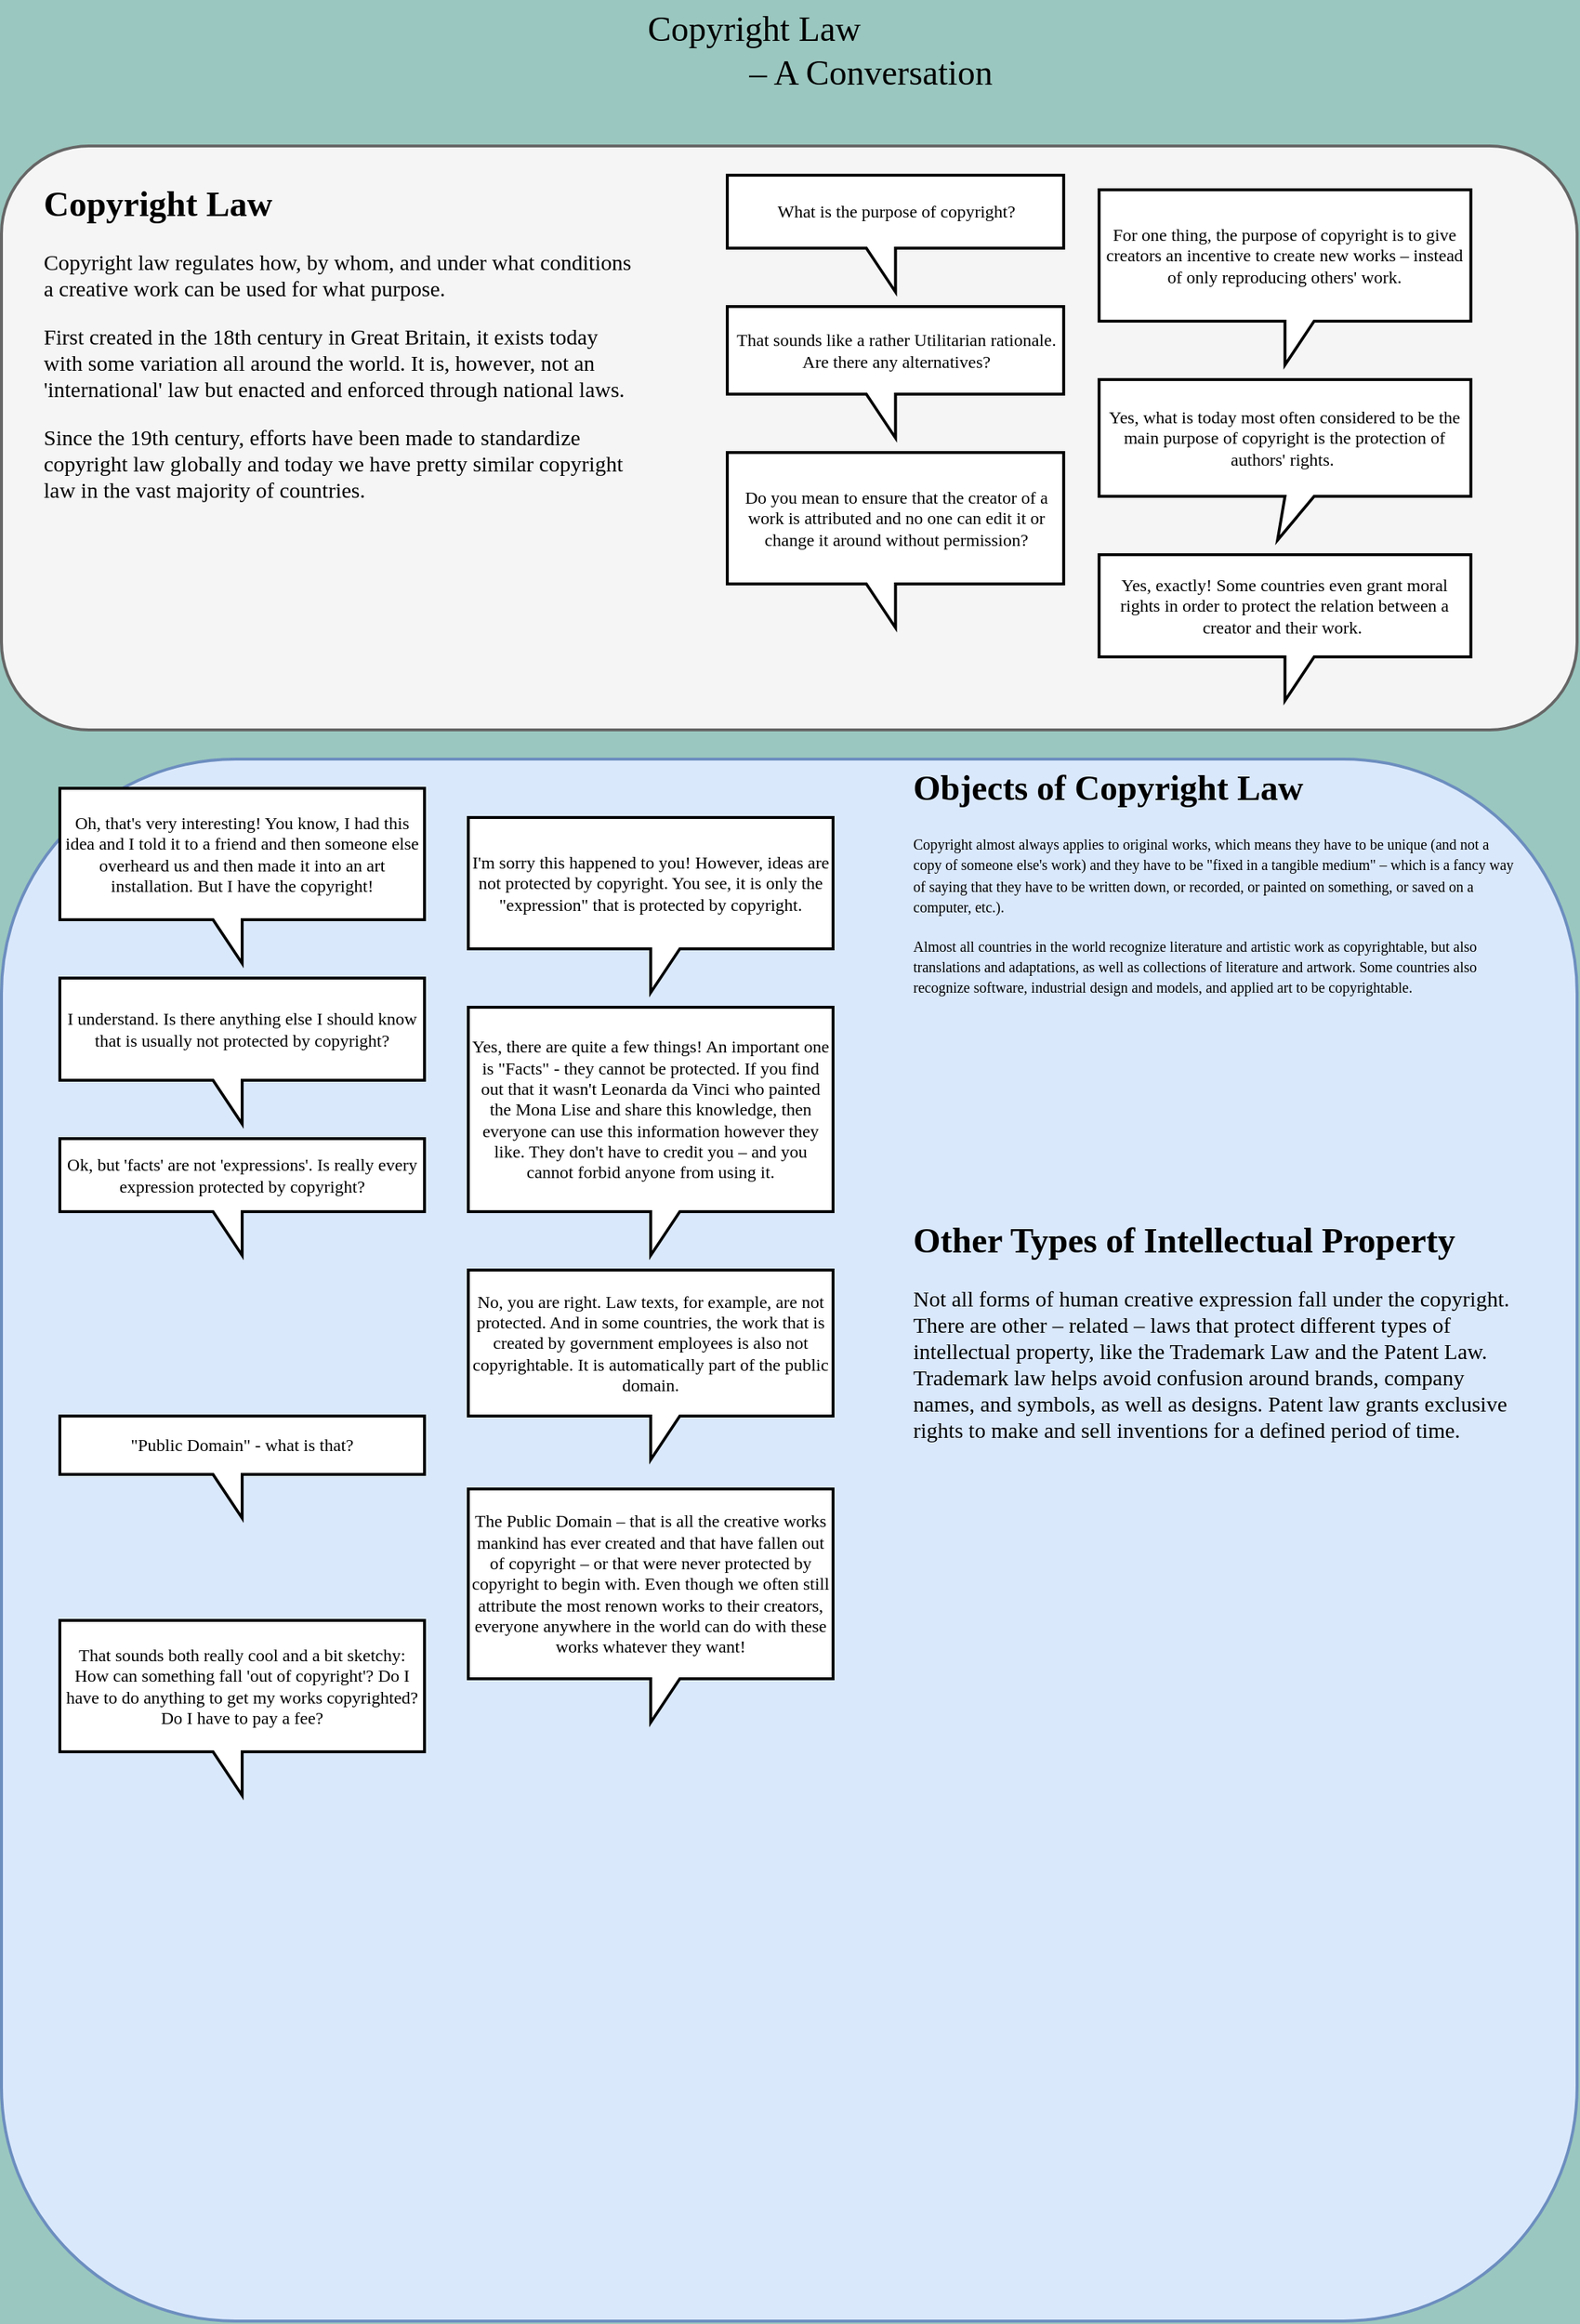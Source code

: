 <mxfile version="12.6.2" type="github">
  <diagram name="Page-1" id="ad52d381-51e7-2e0d-a935-2d0ddd2fd229">
    <mxGraphModel dx="1404" dy="1717" grid="1" gridSize="10" guides="1" tooltips="1" connect="1" arrows="1" fold="1" page="1" pageScale="1" pageWidth="1169" pageHeight="827" background="#9AC7BF" math="0" shadow="0">
      <root>
        <mxCell id="0"/>
        <mxCell id="1" parent="0"/>
        <mxCell id="lcUeHcnI_oaIsX3chBQn-14" value="Copyright Law" style="text;html=1;strokeColor=none;fillColor=none;align=center;verticalAlign=middle;whiteSpace=wrap;rounded=0;fontFamily=Verdana;fontSize=24;" vertex="1" parent="1">
          <mxGeometry x="456.33" y="-810" width="200" height="40" as="geometry"/>
        </mxCell>
        <mxCell id="lcUeHcnI_oaIsX3chBQn-15" value="– A Conversation" style="text;html=1;strokeColor=none;fillColor=none;align=center;verticalAlign=middle;whiteSpace=wrap;rounded=0;fontFamily=Verdana;fontSize=24;" vertex="1" parent="1">
          <mxGeometry x="526.33" y="-770" width="220" height="20" as="geometry"/>
        </mxCell>
        <mxCell id="lcUeHcnI_oaIsX3chBQn-23" value="" style="rounded=1;whiteSpace=wrap;html=1;strokeWidth=2;fontFamily=Verdana;fontSize=12;fillColor=#dae8fc;strokeColor=#6c8ebf;" vertex="1" parent="1">
          <mxGeometry x="40" y="-290" width="1080" height="1070" as="geometry"/>
        </mxCell>
        <mxCell id="lcUeHcnI_oaIsX3chBQn-24" value="" style="group" vertex="1" connectable="0" parent="1">
          <mxGeometry x="40" y="-710" width="1080" height="400" as="geometry"/>
        </mxCell>
        <mxCell id="lcUeHcnI_oaIsX3chBQn-16" value="" style="rounded=1;whiteSpace=wrap;html=1;strokeWidth=2;fontFamily=Verdana;fontSize=24;fillColor=#f5f5f5;strokeColor=#666666;fontColor=#333333;" vertex="1" parent="lcUeHcnI_oaIsX3chBQn-24">
          <mxGeometry width="1080" height="400" as="geometry"/>
        </mxCell>
        <mxCell id="lcUeHcnI_oaIsX3chBQn-12" value="For one thing, the purpose of copyright is to give creators an incentive to create new works – instead of only reproducing others&#39; work." style="shape=callout;whiteSpace=wrap;html=1;perimeter=calloutPerimeter;strokeWidth=2;fontFamily=Verdana;" vertex="1" parent="lcUeHcnI_oaIsX3chBQn-24">
          <mxGeometry x="752.36" y="30" width="254.831" height="120" as="geometry"/>
        </mxCell>
        <mxCell id="lcUeHcnI_oaIsX3chBQn-13" value="What is the purpose of copyright?" style="shape=callout;whiteSpace=wrap;html=1;perimeter=calloutPerimeter;strokeWidth=2;fontFamily=Verdana;flipV=0;flipH=1;" vertex="1" parent="lcUeHcnI_oaIsX3chBQn-24">
          <mxGeometry x="497.528" y="20" width="230.562" height="80" as="geometry"/>
        </mxCell>
        <mxCell id="lcUeHcnI_oaIsX3chBQn-17" value="&lt;h1&gt;&lt;font style=&quot;font-size: 24px&quot;&gt;Copyright Law&lt;/font&gt;&lt;/h1&gt;&lt;p style=&quot;font-size: 15px&quot;&gt;&lt;font style=&quot;font-size: 15px&quot;&gt;Copyright law regulates how, by whom, and under what conditions a creative work can be used for what purpose.&amp;nbsp;&lt;/font&gt;&lt;/p&gt;&lt;p style=&quot;font-size: 15px&quot;&gt;&lt;font style=&quot;font-size: 15px&quot;&gt;First created in the 18th century in Great Britain, it exists today with some variation all around the world. It is, however, not an &#39;international&#39; law but enacted and enforced through national laws.&amp;nbsp;&lt;/font&gt;&lt;/p&gt;&lt;p style=&quot;font-size: 15px&quot;&gt;&lt;font style=&quot;font-size: 15px&quot;&gt;Since the 19th century, efforts have been made to standardize copyright law globally and today we have pretty similar copyright law in the vast majority of countries.&lt;/font&gt;&lt;/p&gt;" style="text;html=1;strokeColor=none;fillColor=none;spacing=5;spacingTop=-20;whiteSpace=wrap;overflow=hidden;rounded=0;fontFamily=Verdana;fontSize=12;" vertex="1" parent="lcUeHcnI_oaIsX3chBQn-24">
          <mxGeometry x="24.27" y="20" width="412.58" height="290" as="geometry"/>
        </mxCell>
        <mxCell id="lcUeHcnI_oaIsX3chBQn-18" value="That sounds like a rather Utilitarian rationale. Are there any alternatives?" style="shape=callout;whiteSpace=wrap;html=1;perimeter=calloutPerimeter;strokeWidth=2;fontFamily=Verdana;fontSize=12;flipH=1;" vertex="1" parent="lcUeHcnI_oaIsX3chBQn-24">
          <mxGeometry x="497.528" y="110" width="230.562" height="90" as="geometry"/>
        </mxCell>
        <mxCell id="lcUeHcnI_oaIsX3chBQn-19" value="Yes, what is today most often considered to be the main purpose of copyright is the protection of authors&#39; rights.&amp;nbsp;" style="shape=callout;whiteSpace=wrap;html=1;perimeter=calloutPerimeter;strokeWidth=2;fontFamily=Verdana;fontSize=12;position2=0.48;" vertex="1" parent="lcUeHcnI_oaIsX3chBQn-24">
          <mxGeometry x="752.36" y="160" width="254.831" height="110" as="geometry"/>
        </mxCell>
        <mxCell id="lcUeHcnI_oaIsX3chBQn-20" value="Do you mean to ensure that the creator of a work is attributed and no one can edit it or change it around without permission?" style="shape=callout;whiteSpace=wrap;html=1;perimeter=calloutPerimeter;strokeWidth=2;fontFamily=Verdana;fontSize=12;flipH=1;" vertex="1" parent="lcUeHcnI_oaIsX3chBQn-24">
          <mxGeometry x="497.528" y="210" width="230.562" height="120" as="geometry"/>
        </mxCell>
        <mxCell id="lcUeHcnI_oaIsX3chBQn-21" value="Yes, exactly! Some countries even grant moral rights in order to protect the relation between a creator and their work.&amp;nbsp;" style="shape=callout;whiteSpace=wrap;html=1;perimeter=calloutPerimeter;strokeWidth=2;fontFamily=Verdana;fontSize=12;" vertex="1" parent="lcUeHcnI_oaIsX3chBQn-24">
          <mxGeometry x="752.36" y="280" width="254.831" height="100" as="geometry"/>
        </mxCell>
        <mxCell id="lcUeHcnI_oaIsX3chBQn-26" value="&lt;h1&gt;&lt;span&gt;Objects of Copyright Law&lt;/span&gt;&lt;/h1&gt;&lt;p&gt;&lt;font size=&quot;1&quot;&gt;&lt;span style=&quot;font-weight: 400&quot;&gt;Copyright almost always applies to original works, which means they have to be unique (and not a copy of someone else&#39;s work) and they have to be &quot;fixed in a tangible medium&quot; – which is a fancy way of saying that they have to be written down, or recorded, or painted on something, or saved on a computer, etc.).&lt;/span&gt;&lt;/font&gt;&lt;/p&gt;&lt;div&gt;&lt;font size=&quot;1&quot;&gt;Almost all countries in the world recognize literature and artistic work as copyrightable, but also translations and adaptations, as well as collections of literature and artwork. Some countries also recognize software, industrial design and models, and applied art to be copyrightable.&lt;/font&gt;&lt;/div&gt;" style="text;html=1;strokeColor=none;fillColor=none;spacing=5;spacingTop=-20;whiteSpace=wrap;overflow=hidden;rounded=0;fontFamily=Verdana;fontSize=12;" vertex="1" parent="1">
          <mxGeometry x="660" y="-290" width="420" height="290" as="geometry"/>
        </mxCell>
        <mxCell id="lcUeHcnI_oaIsX3chBQn-27" value="Oh, that&#39;s very interesting! You know, I had this idea and I told it to a friend and then someone else overheard us and then made it into an art installation. But I have the copyright!" style="shape=callout;whiteSpace=wrap;html=1;perimeter=calloutPerimeter;strokeWidth=2;fontFamily=Verdana;fontSize=12;flipH=1;" vertex="1" parent="1">
          <mxGeometry x="80" y="-270" width="250" height="120" as="geometry"/>
        </mxCell>
        <mxCell id="lcUeHcnI_oaIsX3chBQn-28" value="I&#39;m sorry this happened to you! However, ideas are not protected by copyright. You see, it is only the &quot;expression&quot; that is protected by copyright." style="shape=callout;whiteSpace=wrap;html=1;perimeter=calloutPerimeter;strokeWidth=2;fontFamily=Verdana;fontSize=12;" vertex="1" parent="1">
          <mxGeometry x="360" y="-250" width="250" height="120" as="geometry"/>
        </mxCell>
        <mxCell id="lcUeHcnI_oaIsX3chBQn-29" value="I understand. Is there anything else I should know that is usually not protected by copyright?" style="shape=callout;whiteSpace=wrap;html=1;perimeter=calloutPerimeter;strokeWidth=2;fontFamily=Verdana;fontSize=12;flipH=1;" vertex="1" parent="1">
          <mxGeometry x="80" y="-140" width="250" height="100" as="geometry"/>
        </mxCell>
        <mxCell id="lcUeHcnI_oaIsX3chBQn-30" value="Yes, there are quite a few things! An important one is &quot;Facts&quot; - they cannot be protected. If you find out that it wasn&#39;t Leonarda da Vinci who painted the Mona Lise and share this knowledge, then everyone can use this information however they like. They don&#39;t have to credit you – and you cannot forbid anyone from using it." style="shape=callout;whiteSpace=wrap;html=1;perimeter=calloutPerimeter;strokeWidth=2;fontFamily=Verdana;fontSize=12;" vertex="1" parent="1">
          <mxGeometry x="360" y="-120" width="250" height="170" as="geometry"/>
        </mxCell>
        <mxCell id="lcUeHcnI_oaIsX3chBQn-31" value="Ok, but &#39;facts&#39; are not &#39;expressions&#39;. Is really every expression protected by copyright?" style="shape=callout;whiteSpace=wrap;html=1;perimeter=calloutPerimeter;strokeWidth=2;fontFamily=Verdana;fontSize=12;flipH=1;" vertex="1" parent="1">
          <mxGeometry x="80" y="-30" width="250" height="80" as="geometry"/>
        </mxCell>
        <mxCell id="lcUeHcnI_oaIsX3chBQn-32" value="No, you are right. Law texts, for example, are not protected. And in some countries, the work that is created by government employees is also not copyrightable. It is automatically part of the public domain." style="shape=callout;whiteSpace=wrap;html=1;perimeter=calloutPerimeter;strokeWidth=2;fontFamily=Verdana;fontSize=12;" vertex="1" parent="1">
          <mxGeometry x="360" y="60" width="250" height="130" as="geometry"/>
        </mxCell>
        <mxCell id="lcUeHcnI_oaIsX3chBQn-33" value="&lt;h1&gt;Other Types of Intellectual Property&lt;/h1&gt;&lt;p&gt;&lt;font style=&quot;font-size: 15px&quot;&gt;Not all forms of human creative expression fall under the copyright. There are other – related – laws that protect different types of intellectual property, like the Trademark Law and the Patent Law. Trademark law helps avoid confusion around brands, company names, and symbols, as well as designs. Patent law grants exclusive rights to make and sell inventions for a defined period of time.&amp;nbsp;&amp;nbsp;&lt;/font&gt;&lt;/p&gt;" style="text;html=1;strokeColor=none;fillColor=none;spacing=5;spacingTop=-20;whiteSpace=wrap;overflow=hidden;rounded=0;fontFamily=Verdana;fontSize=12;" vertex="1" parent="1">
          <mxGeometry x="660" y="20" width="420" height="230" as="geometry"/>
        </mxCell>
        <mxCell id="lcUeHcnI_oaIsX3chBQn-34" value="&quot;Public Domain&quot; - what is that?" style="shape=callout;whiteSpace=wrap;html=1;perimeter=calloutPerimeter;strokeWidth=2;fontFamily=Verdana;fontSize=12;flipH=1;" vertex="1" parent="1">
          <mxGeometry x="80" y="160" width="250" height="70" as="geometry"/>
        </mxCell>
        <mxCell id="lcUeHcnI_oaIsX3chBQn-35" value="The Public Domain – that is all the creative works mankind has ever created and that have fallen out of copyright – or that were never protected by copyright to begin with. Even though we often still attribute the most renown works to their creators, everyone anywhere in the world can do with these works whatever they want!" style="shape=callout;whiteSpace=wrap;html=1;perimeter=calloutPerimeter;strokeWidth=2;fontFamily=Verdana;fontSize=12;" vertex="1" parent="1">
          <mxGeometry x="360" y="210" width="250" height="160" as="geometry"/>
        </mxCell>
        <mxCell id="lcUeHcnI_oaIsX3chBQn-36" value="That sounds both really cool and a bit sketchy: How can something fall &#39;out of copyright&#39;? Do I have to do anything to get my works copyrighted? Do I have to pay a fee?" style="shape=callout;whiteSpace=wrap;html=1;perimeter=calloutPerimeter;strokeWidth=2;fontFamily=Verdana;fontSize=12;flipH=1;" vertex="1" parent="1">
          <mxGeometry x="80" y="300" width="250" height="120" as="geometry"/>
        </mxCell>
      </root>
    </mxGraphModel>
  </diagram>
</mxfile>
